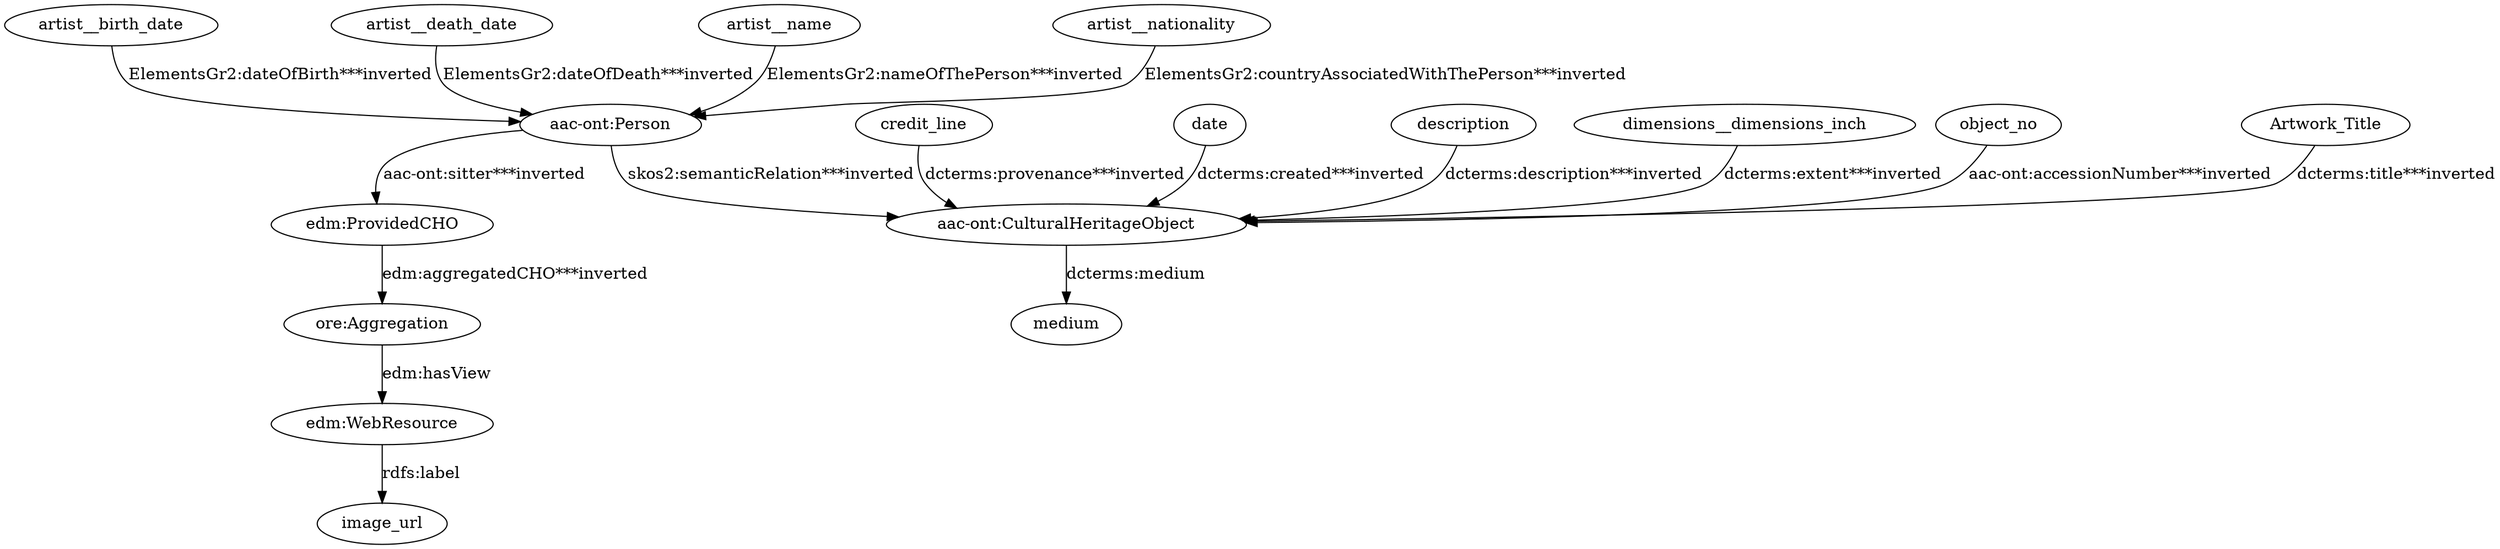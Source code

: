 digraph {
  Artwork_Title [type=attribute_name,label=Artwork_Title]
  "aac-ont:CulturalHeritageObject1" [type=class_uri,label="aac-ont:CulturalHeritageObject"]
  medium [type=attribute_name,label=medium]
  "aac-ont:Person1" [type=class_uri,label="aac-ont:Person"]
  "edm:ProvidedCHO" [type=class_uri,label="edm:ProvidedCHO"]
  artist__birth_date [type=attribute_name,label=artist__birth_date]
  artist__death_date [type=attribute_name,label=artist__death_date]
  artist__name [type=attribute_name,label=artist__name]
  artist__nationality [type=attribute_name,label=artist__nationality]
  credit_line [type=attribute_name,label=credit_line]
  date [type=attribute_name,label=date]
  description [type=attribute_name,label=description]
  dimensions__dimensions_inch [type=attribute_name,label=dimensions__dimensions_inch]
  "ore:Aggregation" [type=class_uri,label="ore:Aggregation"]
  "edm:WebResource1" [type=class_uri,label="edm:WebResource"]
  image_url [type=attribute_name,label=image_url]
  object_no [type=attribute_name,label=object_no]
  Artwork_Title -> "aac-ont:CulturalHeritageObject1" [type=st_property_uri,label="dcterms:title***inverted",weight=1]
  "aac-ont:CulturalHeritageObject1" -> medium [label="dcterms:medium",type=st_property_uri]
  "aac-ont:Person1" -> "aac-ont:CulturalHeritageObject1" [type=inherited,label="skos2:semanticRelation***inverted",weight=4]
  "aac-ont:Person1" -> "edm:ProvidedCHO" [type=direct_property_uri,label="aac-ont:sitter***inverted",weight=1]
  artist__birth_date -> "aac-ont:Person1" [type=st_property_uri,label="ElementsGr2:dateOfBirth***inverted",weight=1]
  artist__death_date -> "aac-ont:Person1" [type=st_property_uri,label="ElementsGr2:dateOfDeath***inverted",weight=1]
  artist__name -> "aac-ont:Person1" [type=st_property_uri,label="ElementsGr2:nameOfThePerson***inverted",weight=1]
  artist__nationality -> "aac-ont:Person1" [type=st_property_uri,label="ElementsGr2:countryAssociatedWithThePerson***inverted",weight=1]
  credit_line -> "aac-ont:CulturalHeritageObject1" [type=st_property_uri,label="dcterms:provenance***inverted",weight=1]
  date -> "aac-ont:CulturalHeritageObject1" [type=st_property_uri,label="dcterms:created***inverted",weight=1]
  description -> "aac-ont:CulturalHeritageObject1" [type=st_property_uri,label="dcterms:description***inverted",weight=1]
  dimensions__dimensions_inch -> "aac-ont:CulturalHeritageObject1" [type=st_property_uri,label="dcterms:extent***inverted",weight=1]
  "edm:ProvidedCHO" -> "ore:Aggregation" [type=direct_property_uri,label="edm:aggregatedCHO***inverted",weight=1]
  "edm:WebResource1" -> image_url [label="rdfs:label",type=st_property_uri]
  object_no -> "aac-ont:CulturalHeritageObject1" [type=st_property_uri,label="aac-ont:accessionNumber***inverted",weight=1]
  "ore:Aggregation" -> "edm:WebResource1" [label="edm:hasView",type=direct_property_uri,weight=1]
}
